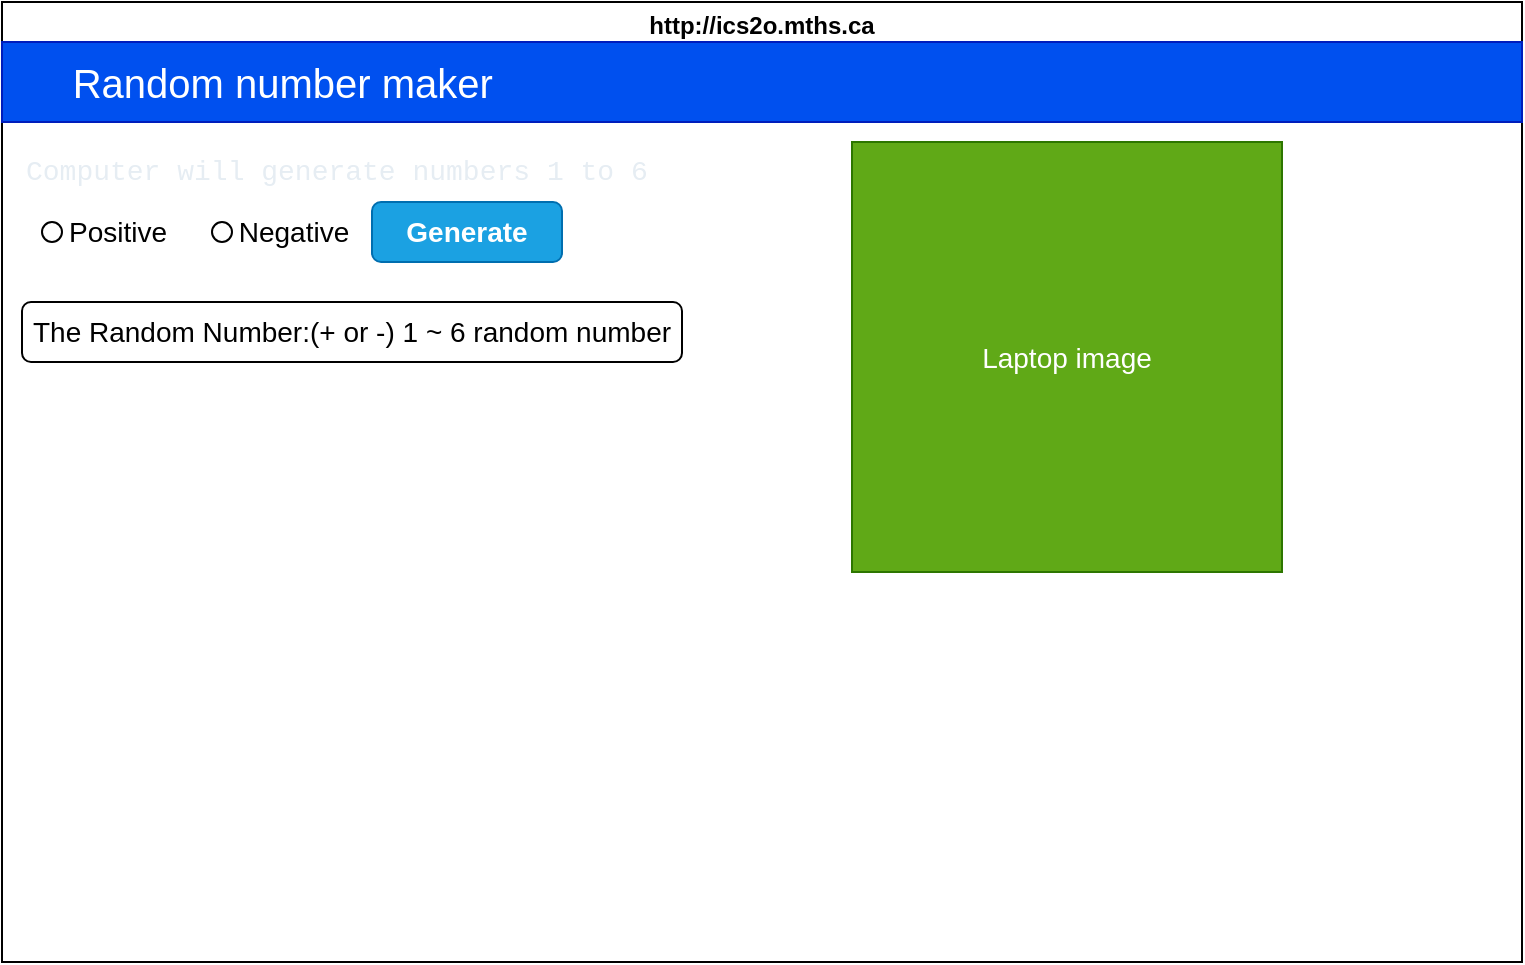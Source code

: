 <mxfile>
    <diagram id="HIP3nbAZw_EuaXWnEj3U" name="Page-1">
        <mxGraphModel dx="1027" dy="407" grid="1" gridSize="10" guides="1" tooltips="1" connect="1" arrows="1" fold="1" page="1" pageScale="1" pageWidth="850" pageHeight="1100" math="0" shadow="0">
            <root>
                <mxCell id="0"/>
                <mxCell id="1" parent="0"/>
                <mxCell id="7" value="http://ics2o.mths.ca" style="swimlane;whiteSpace=wrap;html=1;" parent="1" vertex="1">
                    <mxGeometry x="45" y="30" width="760" height="480" as="geometry"/>
                </mxCell>
                <mxCell id="8" value="&lt;font style=&quot;font-size: 20px;&quot;&gt;&amp;nbsp; &amp;nbsp; &amp;nbsp; Random number maker&lt;/font&gt;" style="rounded=0;whiteSpace=wrap;html=1;align=left;fillColor=#0050ef;fontColor=#ffffff;strokeColor=#001DBC;" vertex="1" parent="7">
                    <mxGeometry y="20" width="760" height="40" as="geometry"/>
                </mxCell>
                <mxCell id="9" value="&lt;h4 style=&quot;color: rgb(230, 237, 243); font-family: Consolas, &amp;quot;Courier New&amp;quot;, monospace; font-size: 14px; line-height: 19px;&quot;&gt;&lt;span style=&quot;font-weight: normal;&quot;&gt;Computer will generate numbers 1 to 6&lt;/span&gt;&lt;/h4&gt;" style="text;html=1;align=left;verticalAlign=middle;whiteSpace=wrap;rounded=0;fontSize=20;labelBackgroundColor=none;fillColor=none;" vertex="1" parent="7">
                    <mxGeometry x="10" y="70" width="330" height="30" as="geometry"/>
                </mxCell>
                <mxCell id="10" value="" style="ellipse;whiteSpace=wrap;html=1;aspect=fixed;labelBackgroundColor=none;fontSize=20;fillColor=none;" vertex="1" parent="7">
                    <mxGeometry x="20" y="110" width="10" height="10" as="geometry"/>
                </mxCell>
                <mxCell id="12" value="&lt;font style=&quot;font-size: 14px;&quot;&gt;Positive&lt;/font&gt;" style="text;html=1;strokeColor=none;fillColor=none;align=center;verticalAlign=middle;whiteSpace=wrap;rounded=0;labelBackgroundColor=none;fontSize=20;" vertex="1" parent="7">
                    <mxGeometry x="28" y="97" width="60" height="30" as="geometry"/>
                </mxCell>
                <mxCell id="14" value="&lt;b&gt;Generate&lt;/b&gt;" style="rounded=1;whiteSpace=wrap;html=1;labelBackgroundColor=none;fontSize=14;fillColor=#1ba1e2;strokeColor=#006EAF;fontColor=#ffffff;" vertex="1" parent="7">
                    <mxGeometry x="185" y="100" width="95" height="30" as="geometry"/>
                </mxCell>
                <mxCell id="16" value="The Random Number:(+ or -) 1 ~ 6 random number" style="rounded=1;whiteSpace=wrap;html=1;labelBackgroundColor=none;fontSize=14;fillColor=default;" vertex="1" parent="7">
                    <mxGeometry x="10" y="150" width="330" height="30" as="geometry"/>
                </mxCell>
                <mxCell id="17" value="Laptop image" style="whiteSpace=wrap;html=1;aspect=fixed;labelBackgroundColor=none;fontSize=14;fillColor=#60a917;fontColor=#ffffff;strokeColor=#2D7600;" vertex="1" parent="7">
                    <mxGeometry x="425" y="70" width="215" height="215" as="geometry"/>
                </mxCell>
                <mxCell id="11" value="" style="ellipse;whiteSpace=wrap;html=1;aspect=fixed;labelBackgroundColor=none;fontSize=20;fillColor=none;" vertex="1" parent="1">
                    <mxGeometry x="150" y="140" width="10" height="10" as="geometry"/>
                </mxCell>
                <mxCell id="13" value="&lt;font style=&quot;font-size: 14px;&quot;&gt;Negative&lt;/font&gt;" style="text;html=1;strokeColor=none;fillColor=none;align=center;verticalAlign=middle;whiteSpace=wrap;rounded=0;labelBackgroundColor=none;fontSize=20;" vertex="1" parent="1">
                    <mxGeometry x="161" y="127" width="60" height="30" as="geometry"/>
                </mxCell>
            </root>
        </mxGraphModel>
    </diagram>
</mxfile>
